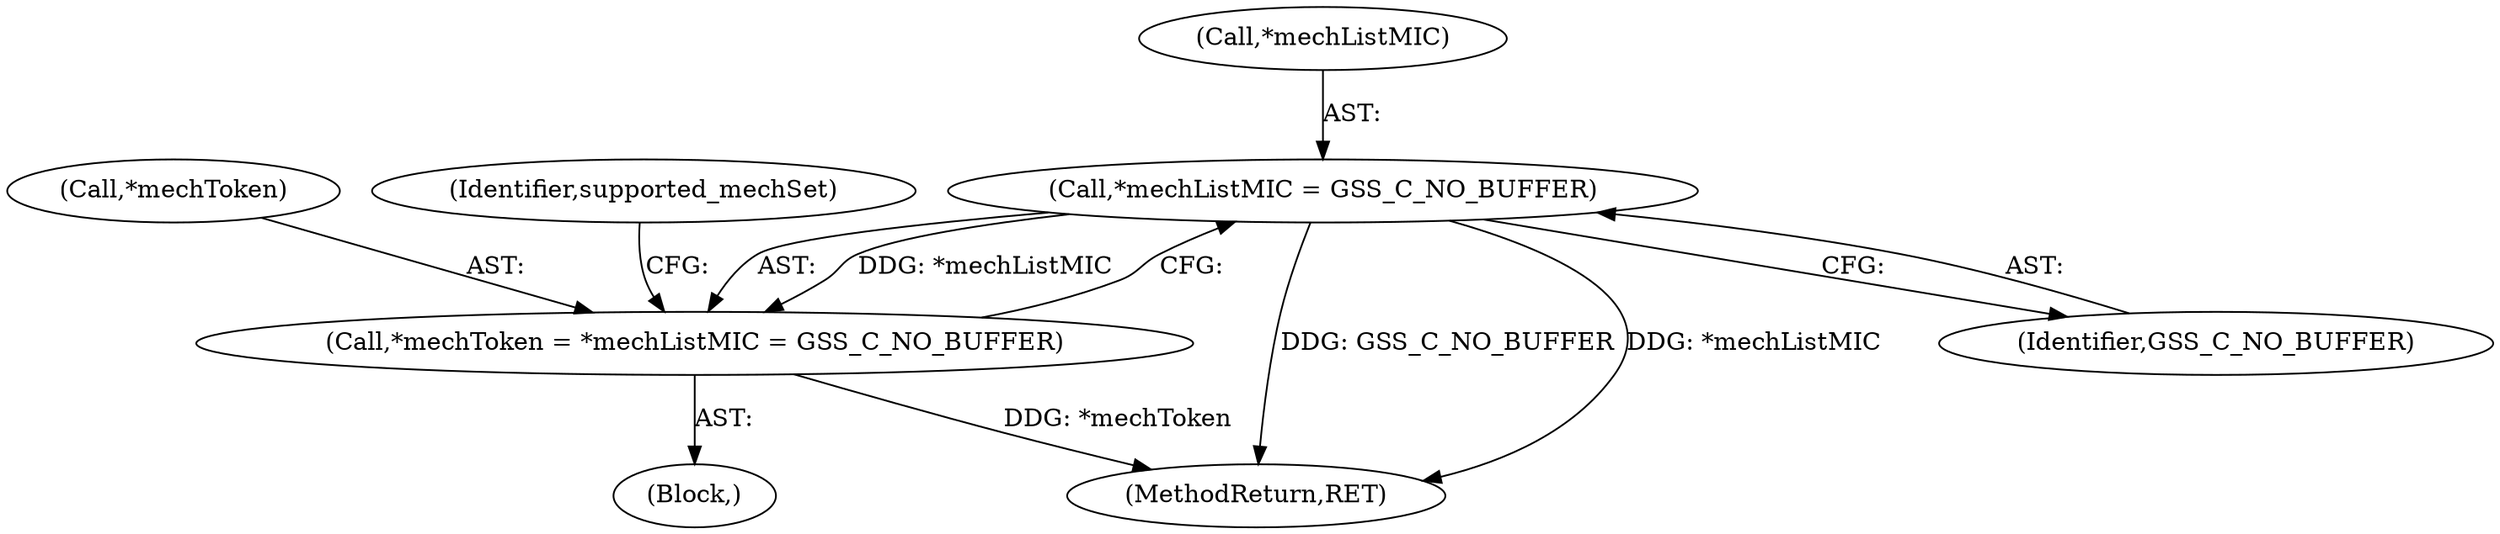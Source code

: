 digraph "0_krb5_b51b33f2bc5d1497ddf5bd107f791c101695000d_0@pointer" {
"1000138" [label="(Call,*mechListMIC = GSS_C_NO_BUFFER)"];
"1000135" [label="(Call,*mechToken = *mechListMIC = GSS_C_NO_BUFFER)"];
"1000136" [label="(Call,*mechToken)"];
"1000110" [label="(Block,)"];
"1000139" [label="(Call,*mechListMIC)"];
"1000331" [label="(MethodReturn,RET)"];
"1000143" [label="(Identifier,supported_mechSet)"];
"1000138" [label="(Call,*mechListMIC = GSS_C_NO_BUFFER)"];
"1000141" [label="(Identifier,GSS_C_NO_BUFFER)"];
"1000135" [label="(Call,*mechToken = *mechListMIC = GSS_C_NO_BUFFER)"];
"1000138" -> "1000135"  [label="AST: "];
"1000138" -> "1000141"  [label="CFG: "];
"1000139" -> "1000138"  [label="AST: "];
"1000141" -> "1000138"  [label="AST: "];
"1000135" -> "1000138"  [label="CFG: "];
"1000138" -> "1000331"  [label="DDG: GSS_C_NO_BUFFER"];
"1000138" -> "1000331"  [label="DDG: *mechListMIC"];
"1000138" -> "1000135"  [label="DDG: *mechListMIC"];
"1000135" -> "1000110"  [label="AST: "];
"1000136" -> "1000135"  [label="AST: "];
"1000143" -> "1000135"  [label="CFG: "];
"1000135" -> "1000331"  [label="DDG: *mechToken"];
}
